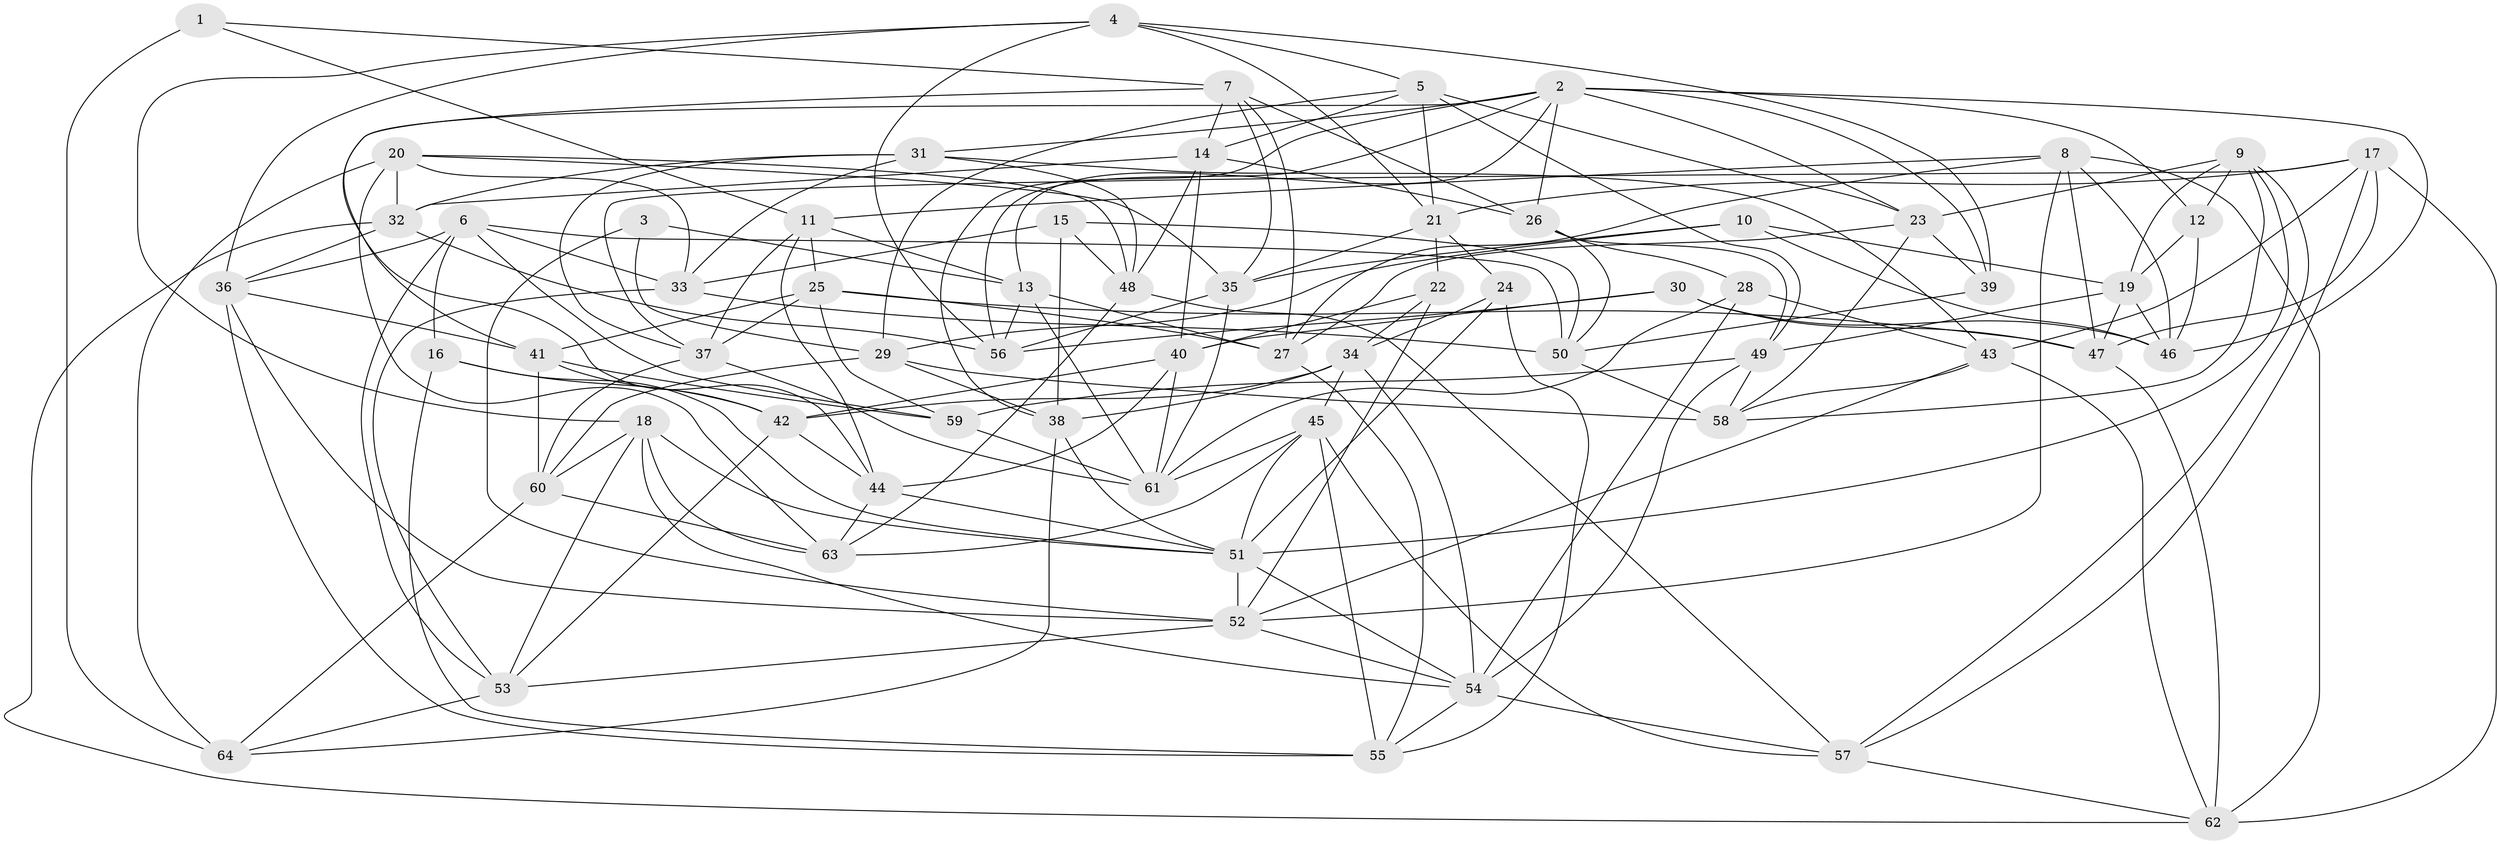 // original degree distribution, {4: 1.0}
// Generated by graph-tools (version 1.1) at 2025/50/03/09/25 03:50:47]
// undirected, 64 vertices, 185 edges
graph export_dot {
graph [start="1"]
  node [color=gray90,style=filled];
  1;
  2;
  3;
  4;
  5;
  6;
  7;
  8;
  9;
  10;
  11;
  12;
  13;
  14;
  15;
  16;
  17;
  18;
  19;
  20;
  21;
  22;
  23;
  24;
  25;
  26;
  27;
  28;
  29;
  30;
  31;
  32;
  33;
  34;
  35;
  36;
  37;
  38;
  39;
  40;
  41;
  42;
  43;
  44;
  45;
  46;
  47;
  48;
  49;
  50;
  51;
  52;
  53;
  54;
  55;
  56;
  57;
  58;
  59;
  60;
  61;
  62;
  63;
  64;
  1 -- 7 [weight=1.0];
  1 -- 11 [weight=1.0];
  1 -- 64 [weight=2.0];
  2 -- 12 [weight=1.0];
  2 -- 13 [weight=1.0];
  2 -- 23 [weight=1.0];
  2 -- 26 [weight=1.0];
  2 -- 31 [weight=1.0];
  2 -- 38 [weight=1.0];
  2 -- 39 [weight=1.0];
  2 -- 41 [weight=1.0];
  2 -- 46 [weight=1.0];
  2 -- 56 [weight=1.0];
  3 -- 13 [weight=1.0];
  3 -- 29 [weight=1.0];
  3 -- 52 [weight=2.0];
  4 -- 5 [weight=1.0];
  4 -- 18 [weight=1.0];
  4 -- 21 [weight=1.0];
  4 -- 36 [weight=1.0];
  4 -- 39 [weight=1.0];
  4 -- 56 [weight=1.0];
  5 -- 14 [weight=1.0];
  5 -- 21 [weight=1.0];
  5 -- 23 [weight=1.0];
  5 -- 29 [weight=1.0];
  5 -- 49 [weight=1.0];
  6 -- 16 [weight=1.0];
  6 -- 33 [weight=1.0];
  6 -- 36 [weight=1.0];
  6 -- 50 [weight=1.0];
  6 -- 53 [weight=1.0];
  6 -- 59 [weight=1.0];
  7 -- 14 [weight=1.0];
  7 -- 26 [weight=1.0];
  7 -- 27 [weight=1.0];
  7 -- 35 [weight=1.0];
  7 -- 44 [weight=1.0];
  8 -- 11 [weight=1.0];
  8 -- 27 [weight=1.0];
  8 -- 46 [weight=1.0];
  8 -- 47 [weight=1.0];
  8 -- 52 [weight=1.0];
  8 -- 62 [weight=1.0];
  9 -- 12 [weight=1.0];
  9 -- 19 [weight=1.0];
  9 -- 23 [weight=1.0];
  9 -- 51 [weight=1.0];
  9 -- 57 [weight=1.0];
  9 -- 58 [weight=1.0];
  10 -- 19 [weight=1.0];
  10 -- 29 [weight=1.0];
  10 -- 35 [weight=1.0];
  10 -- 46 [weight=1.0];
  11 -- 13 [weight=1.0];
  11 -- 25 [weight=1.0];
  11 -- 37 [weight=1.0];
  11 -- 44 [weight=1.0];
  12 -- 19 [weight=1.0];
  12 -- 46 [weight=1.0];
  13 -- 27 [weight=1.0];
  13 -- 56 [weight=1.0];
  13 -- 61 [weight=1.0];
  14 -- 26 [weight=1.0];
  14 -- 32 [weight=1.0];
  14 -- 40 [weight=1.0];
  14 -- 48 [weight=1.0];
  15 -- 33 [weight=1.0];
  15 -- 38 [weight=1.0];
  15 -- 48 [weight=1.0];
  15 -- 50 [weight=1.0];
  16 -- 42 [weight=1.0];
  16 -- 51 [weight=1.0];
  16 -- 55 [weight=1.0];
  17 -- 21 [weight=1.0];
  17 -- 37 [weight=1.0];
  17 -- 43 [weight=1.0];
  17 -- 47 [weight=1.0];
  17 -- 57 [weight=1.0];
  17 -- 62 [weight=1.0];
  18 -- 51 [weight=1.0];
  18 -- 53 [weight=1.0];
  18 -- 54 [weight=1.0];
  18 -- 60 [weight=1.0];
  18 -- 63 [weight=1.0];
  19 -- 46 [weight=1.0];
  19 -- 47 [weight=1.0];
  19 -- 49 [weight=1.0];
  20 -- 32 [weight=1.0];
  20 -- 33 [weight=1.0];
  20 -- 35 [weight=1.0];
  20 -- 48 [weight=1.0];
  20 -- 63 [weight=1.0];
  20 -- 64 [weight=1.0];
  21 -- 22 [weight=1.0];
  21 -- 24 [weight=1.0];
  21 -- 35 [weight=1.0];
  22 -- 34 [weight=1.0];
  22 -- 40 [weight=1.0];
  22 -- 52 [weight=1.0];
  23 -- 27 [weight=1.0];
  23 -- 39 [weight=1.0];
  23 -- 58 [weight=1.0];
  24 -- 34 [weight=1.0];
  24 -- 51 [weight=1.0];
  24 -- 55 [weight=1.0];
  25 -- 27 [weight=1.0];
  25 -- 37 [weight=1.0];
  25 -- 41 [weight=1.0];
  25 -- 47 [weight=1.0];
  25 -- 59 [weight=1.0];
  26 -- 28 [weight=1.0];
  26 -- 49 [weight=1.0];
  26 -- 50 [weight=1.0];
  27 -- 55 [weight=1.0];
  28 -- 43 [weight=1.0];
  28 -- 54 [weight=1.0];
  28 -- 61 [weight=1.0];
  29 -- 38 [weight=1.0];
  29 -- 58 [weight=1.0];
  29 -- 60 [weight=1.0];
  30 -- 40 [weight=1.0];
  30 -- 46 [weight=1.0];
  30 -- 47 [weight=1.0];
  30 -- 56 [weight=1.0];
  31 -- 32 [weight=1.0];
  31 -- 33 [weight=1.0];
  31 -- 37 [weight=1.0];
  31 -- 43 [weight=1.0];
  31 -- 48 [weight=1.0];
  32 -- 36 [weight=1.0];
  32 -- 56 [weight=1.0];
  32 -- 62 [weight=1.0];
  33 -- 50 [weight=1.0];
  33 -- 53 [weight=1.0];
  34 -- 38 [weight=1.0];
  34 -- 42 [weight=1.0];
  34 -- 45 [weight=1.0];
  34 -- 54 [weight=1.0];
  35 -- 56 [weight=1.0];
  35 -- 61 [weight=1.0];
  36 -- 41 [weight=1.0];
  36 -- 52 [weight=1.0];
  36 -- 55 [weight=1.0];
  37 -- 60 [weight=1.0];
  37 -- 61 [weight=1.0];
  38 -- 51 [weight=1.0];
  38 -- 64 [weight=1.0];
  39 -- 50 [weight=1.0];
  40 -- 42 [weight=1.0];
  40 -- 44 [weight=1.0];
  40 -- 61 [weight=1.0];
  41 -- 42 [weight=1.0];
  41 -- 59 [weight=1.0];
  41 -- 60 [weight=1.0];
  42 -- 44 [weight=1.0];
  42 -- 53 [weight=1.0];
  43 -- 52 [weight=1.0];
  43 -- 58 [weight=1.0];
  43 -- 62 [weight=1.0];
  44 -- 51 [weight=1.0];
  44 -- 63 [weight=1.0];
  45 -- 51 [weight=1.0];
  45 -- 55 [weight=1.0];
  45 -- 57 [weight=1.0];
  45 -- 61 [weight=1.0];
  45 -- 63 [weight=1.0];
  47 -- 62 [weight=1.0];
  48 -- 57 [weight=1.0];
  48 -- 63 [weight=1.0];
  49 -- 54 [weight=1.0];
  49 -- 58 [weight=1.0];
  49 -- 59 [weight=1.0];
  50 -- 58 [weight=1.0];
  51 -- 52 [weight=2.0];
  51 -- 54 [weight=1.0];
  52 -- 53 [weight=1.0];
  52 -- 54 [weight=1.0];
  53 -- 64 [weight=1.0];
  54 -- 55 [weight=1.0];
  54 -- 57 [weight=1.0];
  57 -- 62 [weight=1.0];
  59 -- 61 [weight=2.0];
  60 -- 63 [weight=1.0];
  60 -- 64 [weight=1.0];
}
